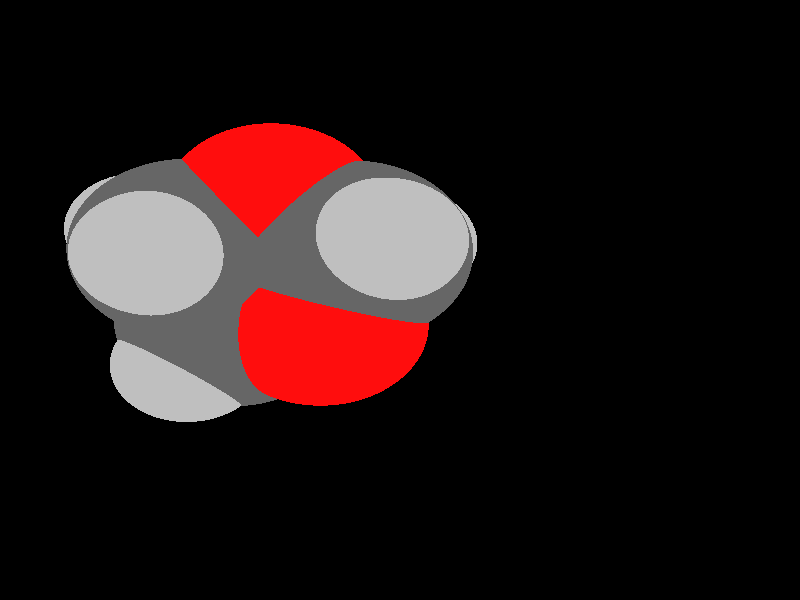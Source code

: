 global_settings {
	ambient_light rgb <0.200000002980232, 0.200000002980232, 0.200000002980232>
	max_trace_level 15
}

background { color rgb <0,0,0> }

camera {
	perspective
	location <-3.42229690200643, 4.04441707830165, 14.6955618263963>
	angle 40
	up <-0.965477267545034, -0.0042041800505924, -0.260453394533219>
	right <0.0344896464281731, 0.989003496507538, -0.143814283661689> * 1
	direction <0.258193939012971, -0.147832367112102, -0.954715392717117> }

light_source {
	<-20.2528787936645, 20.9154939396507, 14.6873650952804>
	color rgb <1, 1, 1>
	fade_distance 44.6868221308496
	fade_power 0
	spotlight
	area_light <20, 0, 0>, <0, 0, 20>, 20, 20
	circular
	orient
	point_at <20.2528787936645, -20.9154939396507, -14.6873650952804>
}

light_source {
	<-12.8324649973182, -19.3954642761196, -12.1687498819684>
	color rgb <0.300000011920929, 0.300000011920929, 0.300000011920929> shadowless
	fade_distance 44.6868221308496
	fade_power 0
	parallel
	point_at <12.8324649973182, 19.3954642761196, 12.1687498819684>
}

#default {
	finish {ambient 0.5 diffuse 1 specular 0.2 roughness .01 metallic 1}
}

union {
cylinder {
	<-1.18619740550018, -0.0349020273655142, -0.378689901120409>, 	<-0.817357967887857, -0.573810032291417, -0.167437239586062>, 0.075
	pigment { rgbt <1, 0.0500000007450581, 0.0500000007450581, 0> }
}
cylinder {
	<-0.817357967887857, -0.573810032291417, -0.167437239586062>, 	<-0.419499812362364, -1.15511702653725, 0.0604358826917339>, 0.075
	pigment { rgbt <0.400000005960464, 0.400000005960464, 0.400000005960464, 0> }
}
cylinder {
	<-1.18619740550018, -0.0349020273655142, -0.378689901120409>, 	<-0.769049127261398, 0.505285733072873, -0.288998983468397>, 0.075
	pigment { rgbt <1, 0.0500000007450581, 0.0500000007450581, 0> }
}
cylinder {
	<-0.769049127261398, 0.505285733072873, -0.288998983468397>, 	<-0.319177389803035, 1.08784886234714, -0.192272205334007>, 0.075
	pigment { rgbt <0.400000005960464, 0.400000005960464, 0.400000005960464, 0> }
}
cylinder {
	<-0.419499812362364, -1.15511702653725, 0.0604358826917339>, 	<0.289506333107751, -0.947549466225366, -0.0806476361402035>, 0.075
	pigment { rgbt <0.400000005960464, 0.400000005960464, 0.400000005960464, 0> }
}
cylinder {
	<0.289506333107751, -0.947549466225366, -0.0806476361402035>, 	<0.998512478577867, -0.739981905913483, -0.221731154972141>, 0.075
	pigment { rgbt <0.400000005960464, 0.400000005960464, 0.400000005960464, 0> }
}
cylinder {
	<-0.419499812362364, -1.15511702653725, 0.0604358826917339>, 	<-0.526363433527014, -1.23542798543576, 0.716114541862008>, 0.075
	pigment { rgbt <0.400000005960464, 0.400000005960464, 0.400000005960464, 0> }
}
cylinder {
	<-0.526363433527014, -1.23542798543576, 0.716114541862008>, 	<-0.594420795207555, -1.28657496994834, 1.13369125475114>, 0.075
	pigment { rgbt <0.75, 0.75, 0.75, 0> }
}
cylinder {
	<-0.419499812362364, -1.15511702653725, 0.0604358826917339>, 	<-0.603273673366625, -1.70955544704483, -0.263548485729464>, 0.075
	pigment { rgbt <0.400000005960464, 0.400000005960464, 0.400000005960464, 0> }
}
cylinder {
	<-0.603273673366625, -1.70955544704483, -0.263548485729464>, 	<-0.720189422412282, -2.06228560616051, -0.469665258300129>, 0.075
	pigment { rgbt <0.75, 0.75, 0.75, 0> }
}
cylinder {
	<0.998512478577867, -0.739981905913483, -0.221731154972141>, 	<1.00183789164599, -0.02134175928405, -0.0450354776057228>, 0.075
	pigment { rgbt <0.400000005960464, 0.400000005960464, 0.400000005960464, 0> }
}
cylinder {
	<1.00183789164599, -0.02134175928405, -0.0450354776057228>, 	<1.00492065629182, 0.64486072195012, 0.118767086496725>, 0.075
	pigment { rgbt <1, 0.0500000007450581, 0.0500000007450581, 0> }
}
cylinder {
	<0.998512478577867, -0.739981905913483, -0.221731154972141>, 	<1.45041361600408, -1.07543377113755, 0.137951862189164>, 0.075
	pigment { rgbt <0.400000005960464, 0.400000005960464, 0.400000005960464, 0> }
}
cylinder {
	<1.45041361600408, -1.07543377113755, 0.137951862189164>, 	<1.73790538706519, -1.2888425078101, 0.36677604310017>, 0.075
	pigment { rgbt <0.75, 0.75, 0.75, 0> }
}
cylinder {
	<0.998512478577867, -0.739981905913483, -0.221731154972141>, 	<1.14667510211488, -0.794836868019803, -0.872015527946007>, 0.075
	pigment { rgbt <0.400000005960464, 0.400000005960464, 0.400000005960464, 0> }
}
cylinder {
	<1.14667510211488, -0.794836868019803, -0.872015527946007>, 	<1.2410370340363, -0.829772940804285, -1.28616916715176>, 0.075
	pigment { rgbt <0.75, 0.75, 0.75, 0> }
}
cylinder {
	<1.00492065629182, 0.64486072195012, 0.118767086496725>, 	<0.367864023397487, 0.857993377772522, -0.0308816834987633>, 0.075
	pigment { rgbt <1, 0.0500000007450581, 0.0500000007450581, 0> }
}
cylinder {
	<0.367864023397487, 0.857993377772522, -0.0308816834987633>, 	<-0.319177389803035, 1.08784886234714, -0.192272205334007>, 0.075
	pigment { rgbt <0.400000005960464, 0.400000005960464, 0.400000005960464, 0> }
}
cylinder {
	<-0.319177389803035, 1.08784886234714, -0.192272205334007>, 	<-0.306619873960867, 1.44876526581745, -0.754986421017931>, 0.075
	pigment { rgbt <0.400000005960464, 0.400000005960464, 0.400000005960464, 0> }
}
cylinder {
	<-0.306619873960867, 1.44876526581745, -0.754986421017931>, 	<-0.298626134609006, 1.6785138636623, -1.11319347616328>, 0.075
	pigment { rgbt <0.75, 0.75, 0.75, 0> }
}
cylinder {
	<-0.319177389803035, 1.08784886234714, -0.192272205334007>, 	<-0.54776471574586, 1.46817146560955, 0.307767053840101>, 0.075
	pigment { rgbt <0.400000005960464, 0.400000005960464, 0.400000005960464, 0> }
}
cylinder {
	<-0.54776471574586, 1.46817146560955, 0.307767053840101>, 	<-0.693264596076763, 1.71025353657992, 0.626050896001952>, 0.075
	pigment { rgbt <0.75, 0.75, 0.75, 0> }
}
sphere {
	<-1.18619740550018, -0.0349020273655142, -0.378689901120409>, 0.3564
	pigment { rgbt <1, 0.0500000007450581, 0.0500000007450581,0> }
}
sphere {
	<-0.419499812362364, -1.15511702653725, 0.0604358826917339>, 0.4104
	pigment { rgbt <0.400000005960464, 0.400000005960464, 0.400000005960464,0> }
}
sphere {
	<0.998512478577867, -0.739981905913483, -0.221731154972141>, 0.4104
	pigment { rgbt <0.400000005960464, 0.400000005960464, 0.400000005960464,0> }
}
sphere {
	<1.00492065629182, 0.64486072195012, 0.118767086496725>, 0.3564
	pigment { rgbt <1, 0.0500000007450581, 0.0500000007450581,0> }
}
sphere {
	<-0.319177389803035, 1.08784886234714, -0.192272205334007>, 0.4104
	pigment { rgbt <0.400000005960464, 0.400000005960464, 0.400000005960464,0> }
}
sphere {
	<-0.594420795207555, -1.28657496994834, 1.13369125475114>, 0.1674
	pigment { rgbt <0.75, 0.75, 0.75,0> }
}
sphere {
	<-0.720189422412282, -2.06228560616051, -0.469665258300129>, 0.1674
	pigment { rgbt <0.75, 0.75, 0.75,0> }
}
sphere {
	<1.73790538706519, -1.2888425078101, 0.36677604310017>, 0.1674
	pigment { rgbt <0.75, 0.75, 0.75,0> }
}
sphere {
	<1.2410370340363, -0.829772940804285, -1.28616916715176>, 0.1674
	pigment { rgbt <0.75, 0.75, 0.75,0> }
}
sphere {
	<-0.298626134609006, 1.6785138636623, -1.11319347616328>, 0.1674
	pigment { rgbt <0.75, 0.75, 0.75,0> }
}
sphere {
	<-0.693264596076763, 1.71025353657992, 0.626050896001952>, 0.1674
	pigment { rgbt <0.75, 0.75, 0.75,0> }
}
}
merge {
}
union {
}
merge {
sphere {
	<-1.18619740550018, -0.0349020273655142, -0.378689901120409>, 1.519848
	pigment { rgbt <0, 0, 0,0> }
}
sphere {
	<-0.419499812362364, -1.15511702653725, 0.0604358826917339>, 1.69983
	pigment { rgbt <0, 0, 0,0> }
}
sphere {
	<0.998512478577867, -0.739981905913483, -0.221731154972141>, 1.69983
	pigment { rgbt <0, 0, 0,0> }
}
sphere {
	<1.00492065629182, 0.64486072195012, 0.118767086496725>, 1.519848
	pigment { rgbt <0, 0, 0,0> }
}
sphere {
	<-0.319177389803035, 1.08784886234714, -0.192272205334007>, 1.69983
	pigment { rgbt <0, 0, 0,0> }
}
sphere {
	<-0.594420795207555, -1.28657496994834, 1.13369125475114>, 1.09989
	pigment { rgbt <0, 0, 0,0> }
}
sphere {
	<-0.720189422412282, -2.06228560616051, -0.469665258300129>, 1.09989
	pigment { rgbt <0, 0, 0,0> }
}
sphere {
	<1.73790538706519, -1.2888425078101, 0.36677604310017>, 1.09989
	pigment { rgbt <0, 0, 0,0> }
}
sphere {
	<1.2410370340363, -0.829772940804285, -1.28616916715176>, 1.09989
	pigment { rgbt <0, 0, 0,0> }
}
sphere {
	<-0.298626134609006, 1.6785138636623, -1.11319347616328>, 1.09989
	pigment { rgbt <0, 0, 0,0> }
}
sphere {
	<-0.693264596076763, 1.71025353657992, 0.626050896001952>, 1.09989
	pigment { rgbt <0, 0, 0,0> }
}
sphere {
	<-1.18619740550018, -0.0349020273655142, -0.378689901120409>, 1.52
	pigment { rgbt <1, 0.0500000007450581, 0.0500000007450581,0.350000023841858> }
}
sphere {
	<-0.419499812362364, -1.15511702653725, 0.0604358826917339>, 1.7
	pigment { rgbt <0.400000005960464, 0.400000005960464, 0.400000005960464,0.350000023841858> }
}
sphere {
	<0.998512478577867, -0.739981905913483, -0.221731154972141>, 1.7
	pigment { rgbt <0.400000005960464, 0.400000005960464, 0.400000005960464,0.350000023841858> }
}
sphere {
	<1.00492065629182, 0.64486072195012, 0.118767086496725>, 1.52
	pigment { rgbt <1, 0.0500000007450581, 0.0500000007450581,0.350000023841858> }
}
sphere {
	<-0.319177389803035, 1.08784886234714, -0.192272205334007>, 1.7
	pigment { rgbt <0.400000005960464, 0.400000005960464, 0.400000005960464,0.350000023841858> }
}
sphere {
	<-0.594420795207555, -1.28657496994834, 1.13369125475114>, 1.1
	pigment { rgbt <0.75, 0.75, 0.75,0.350000023841858> }
}
sphere {
	<-0.720189422412282, -2.06228560616051, -0.469665258300129>, 1.1
	pigment { rgbt <0.75, 0.75, 0.75,0.350000023841858> }
}
sphere {
	<1.73790538706519, -1.2888425078101, 0.36677604310017>, 1.1
	pigment { rgbt <0.75, 0.75, 0.75,0.350000023841858> }
}
sphere {
	<1.2410370340363, -0.829772940804285, -1.28616916715176>, 1.1
	pigment { rgbt <0.75, 0.75, 0.75,0.350000023841858> }
}
sphere {
	<-0.298626134609006, 1.6785138636623, -1.11319347616328>, 1.1
	pigment { rgbt <0.75, 0.75, 0.75,0.350000023841858> }
}
sphere {
	<-0.693264596076763, 1.71025353657992, 0.626050896001952>, 1.1
	pigment { rgbt <0.75, 0.75, 0.75,0.350000023841858> }
}
}
